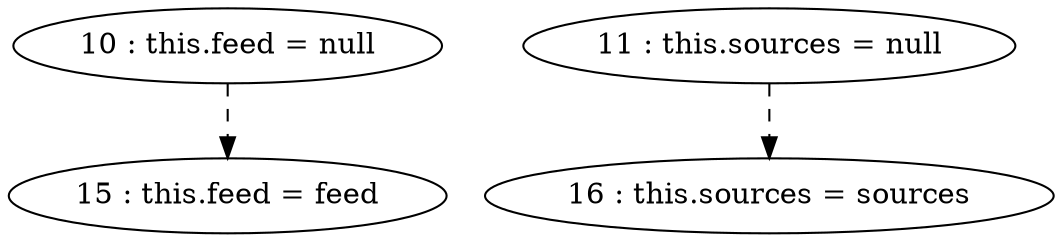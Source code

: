 digraph G {
"10 : this.feed = null"
"10 : this.feed = null" -> "15 : this.feed = feed" [style=dashed]
"11 : this.sources = null"
"11 : this.sources = null" -> "16 : this.sources = sources" [style=dashed]
"15 : this.feed = feed"
"16 : this.sources = sources"
}